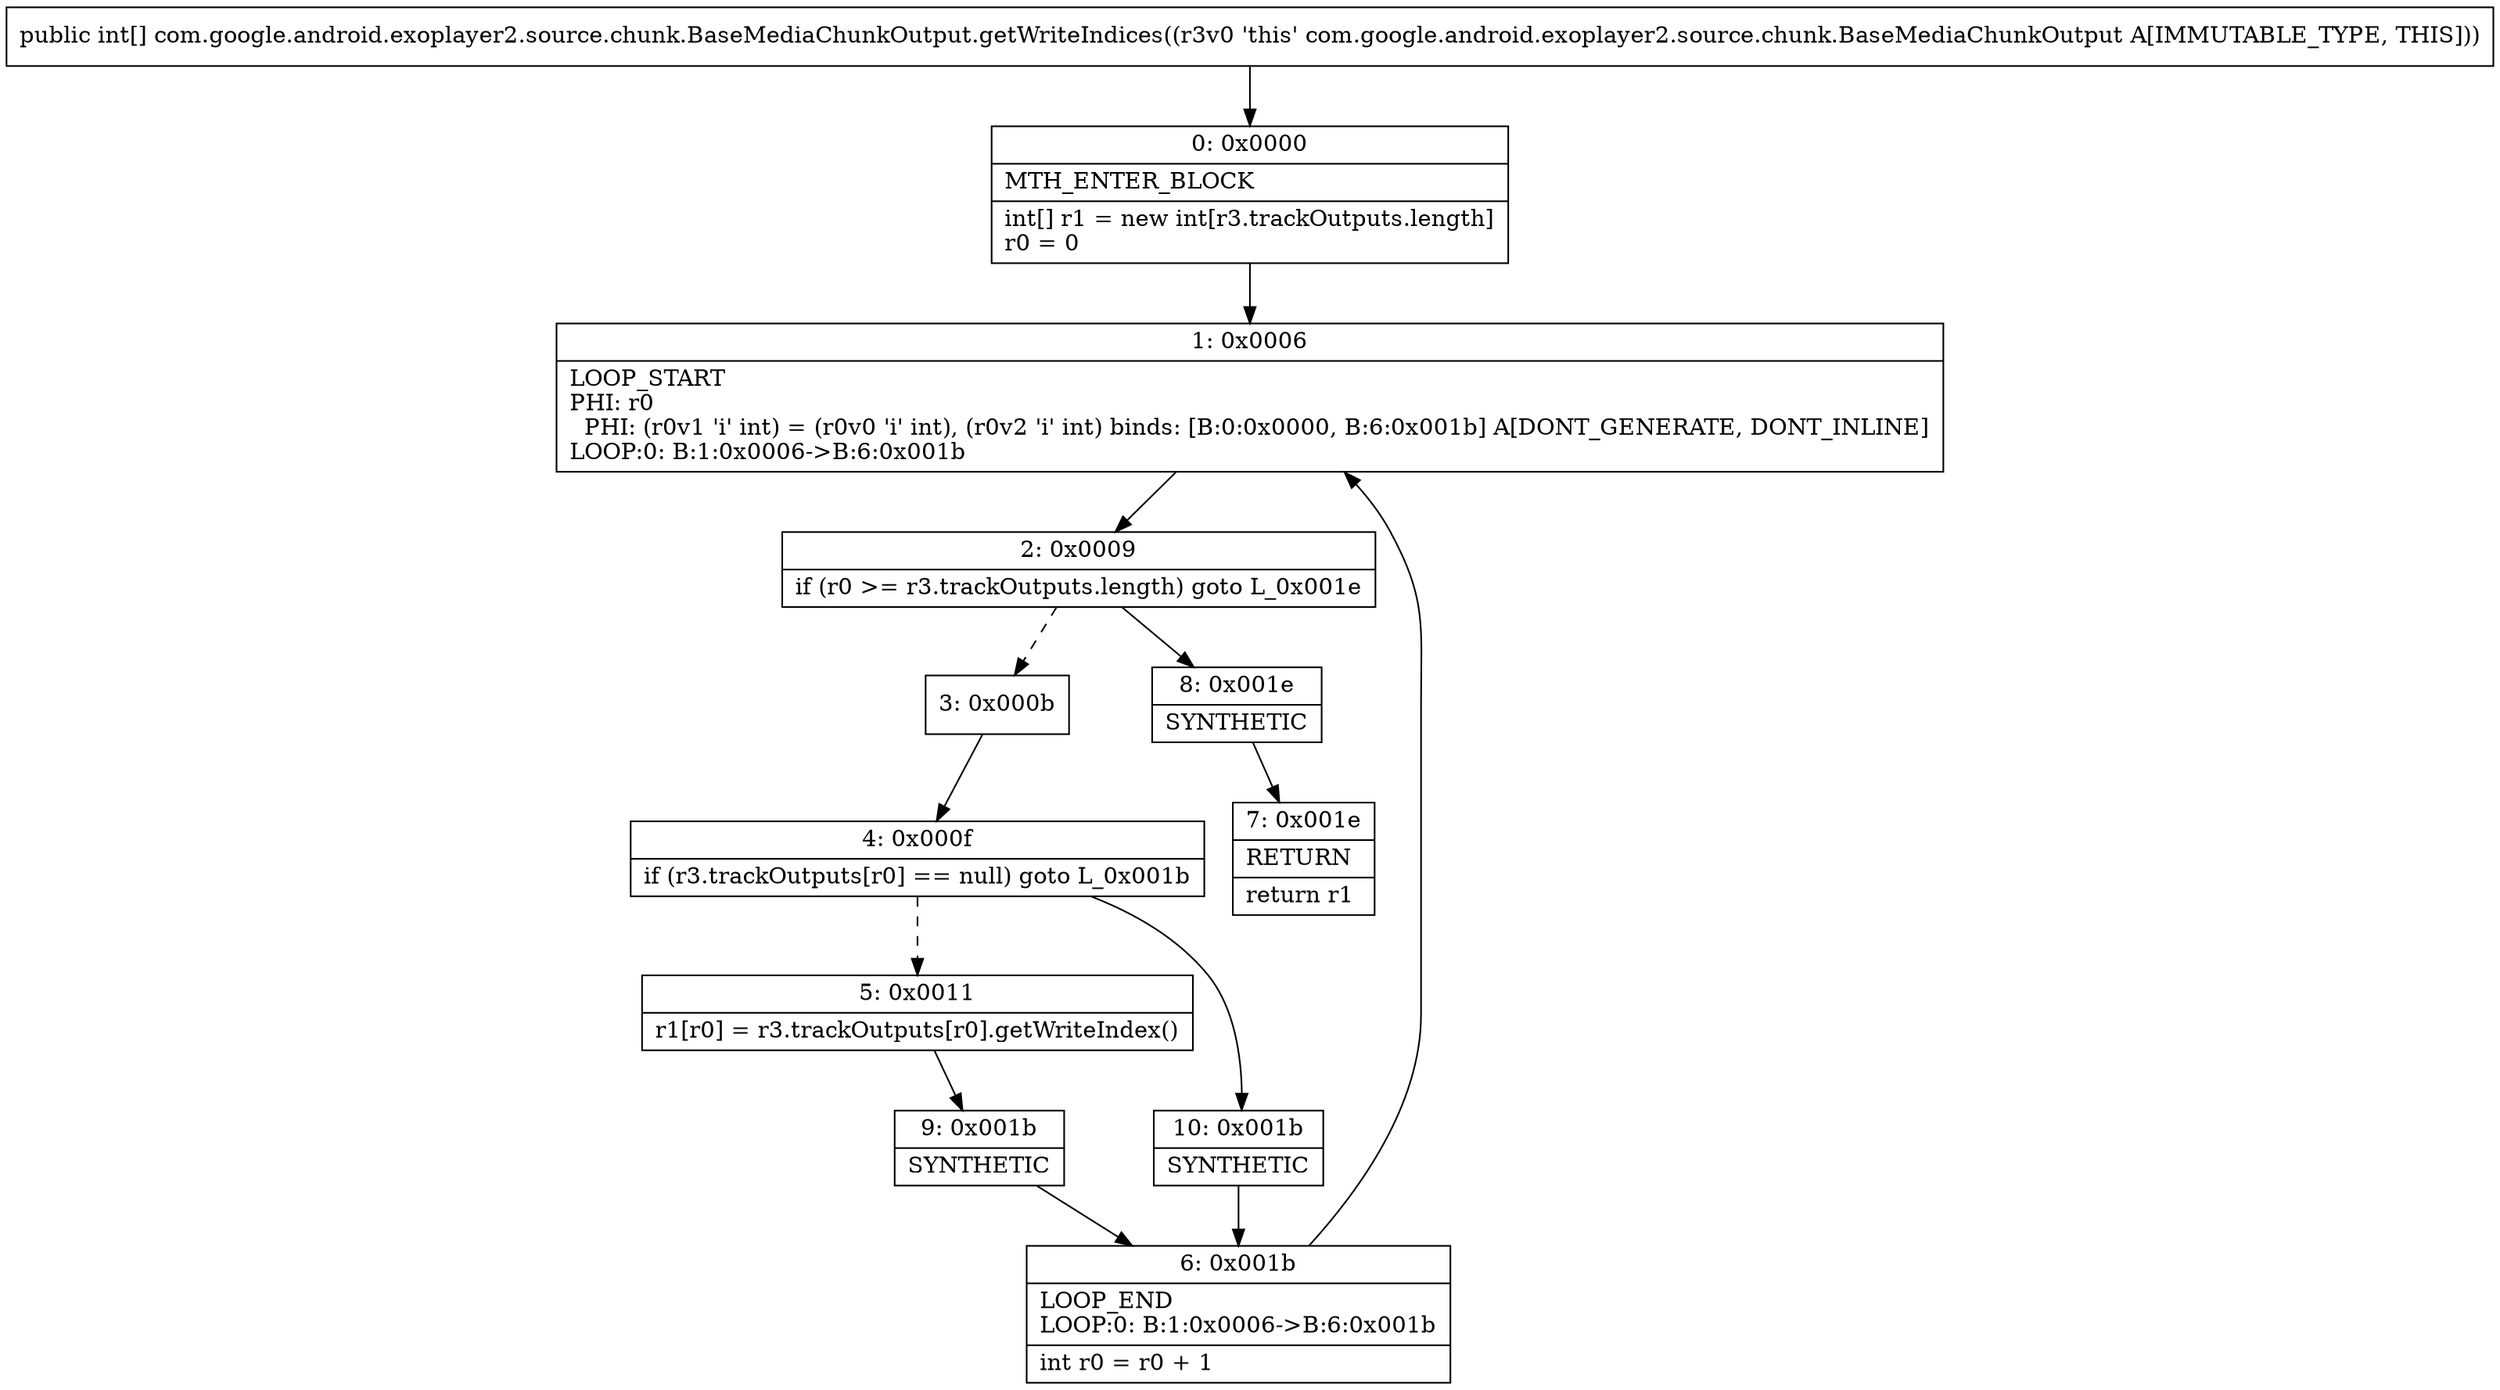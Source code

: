 digraph "CFG forcom.google.android.exoplayer2.source.chunk.BaseMediaChunkOutput.getWriteIndices()[I" {
Node_0 [shape=record,label="{0\:\ 0x0000|MTH_ENTER_BLOCK\l|int[] r1 = new int[r3.trackOutputs.length]\lr0 = 0\l}"];
Node_1 [shape=record,label="{1\:\ 0x0006|LOOP_START\lPHI: r0 \l  PHI: (r0v1 'i' int) = (r0v0 'i' int), (r0v2 'i' int) binds: [B:0:0x0000, B:6:0x001b] A[DONT_GENERATE, DONT_INLINE]\lLOOP:0: B:1:0x0006\-\>B:6:0x001b\l}"];
Node_2 [shape=record,label="{2\:\ 0x0009|if (r0 \>= r3.trackOutputs.length) goto L_0x001e\l}"];
Node_3 [shape=record,label="{3\:\ 0x000b}"];
Node_4 [shape=record,label="{4\:\ 0x000f|if (r3.trackOutputs[r0] == null) goto L_0x001b\l}"];
Node_5 [shape=record,label="{5\:\ 0x0011|r1[r0] = r3.trackOutputs[r0].getWriteIndex()\l}"];
Node_6 [shape=record,label="{6\:\ 0x001b|LOOP_END\lLOOP:0: B:1:0x0006\-\>B:6:0x001b\l|int r0 = r0 + 1\l}"];
Node_7 [shape=record,label="{7\:\ 0x001e|RETURN\l|return r1\l}"];
Node_8 [shape=record,label="{8\:\ 0x001e|SYNTHETIC\l}"];
Node_9 [shape=record,label="{9\:\ 0x001b|SYNTHETIC\l}"];
Node_10 [shape=record,label="{10\:\ 0x001b|SYNTHETIC\l}"];
MethodNode[shape=record,label="{public int[] com.google.android.exoplayer2.source.chunk.BaseMediaChunkOutput.getWriteIndices((r3v0 'this' com.google.android.exoplayer2.source.chunk.BaseMediaChunkOutput A[IMMUTABLE_TYPE, THIS])) }"];
MethodNode -> Node_0;
Node_0 -> Node_1;
Node_1 -> Node_2;
Node_2 -> Node_3[style=dashed];
Node_2 -> Node_8;
Node_3 -> Node_4;
Node_4 -> Node_5[style=dashed];
Node_4 -> Node_10;
Node_5 -> Node_9;
Node_6 -> Node_1;
Node_8 -> Node_7;
Node_9 -> Node_6;
Node_10 -> Node_6;
}

